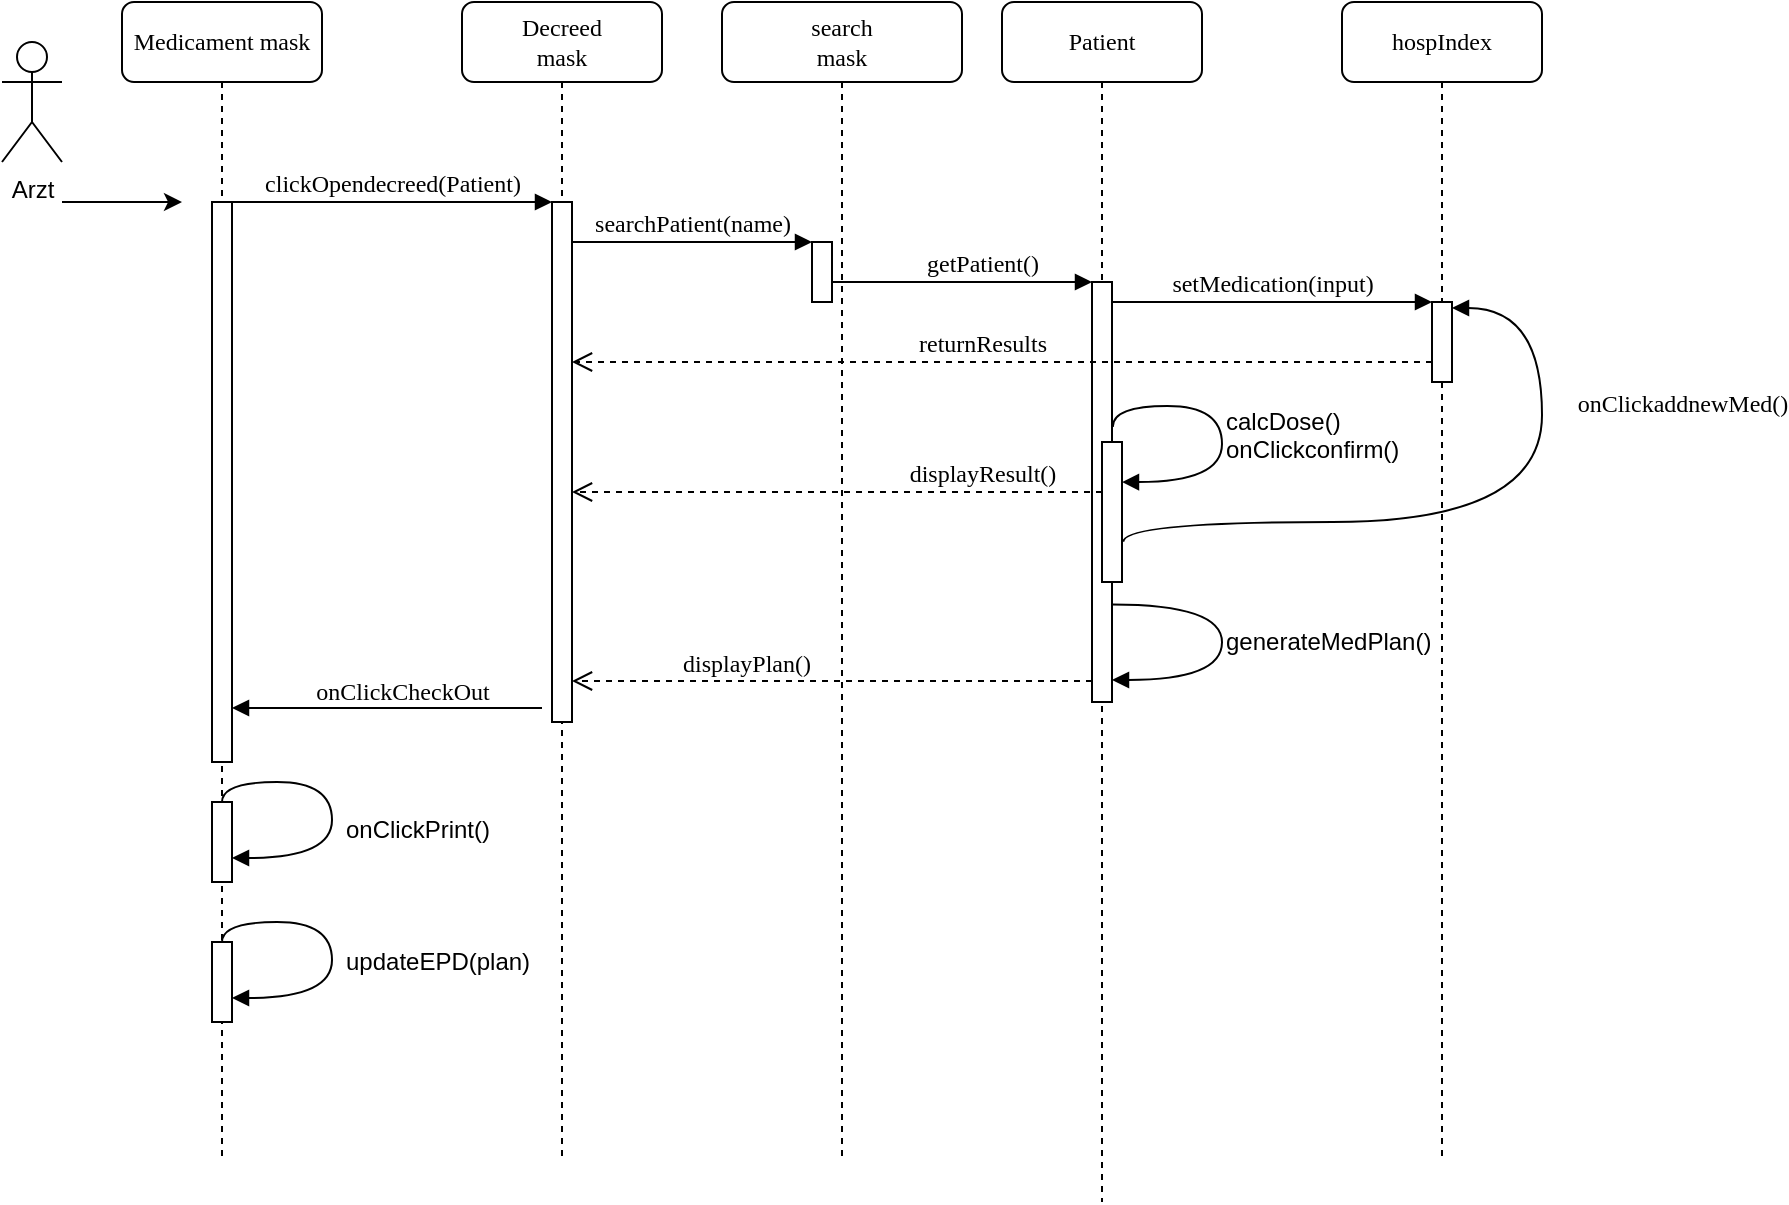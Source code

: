 <mxfile version="12.2.3" type="device" pages="1"><diagram name="Page-1" id="13e1069c-82ec-6db2-03f1-153e76fe0fe0"><mxGraphModel dx="929" dy="419" grid="1" gridSize="10" guides="1" tooltips="1" connect="1" arrows="1" fold="1" page="1" pageScale="1" pageWidth="1100" pageHeight="850" background="#ffffff" math="0" shadow="0"><root><mxCell id="0"/><mxCell id="1" parent="0"/><mxCell id="7baba1c4bc27f4b0-2" value="Decreed&lt;br&gt;mask" style="shape=umlLifeline;perimeter=lifelinePerimeter;whiteSpace=wrap;html=1;container=1;collapsible=0;recursiveResize=0;outlineConnect=0;rounded=1;shadow=0;comic=0;labelBackgroundColor=none;strokeWidth=1;fontFamily=Verdana;fontSize=12;align=center;size=40;" parent="1" vertex="1"><mxGeometry x="270" y="80" width="100" height="580" as="geometry"/></mxCell><mxCell id="7baba1c4bc27f4b0-10" value="" style="html=1;points=[];perimeter=orthogonalPerimeter;rounded=0;shadow=0;comic=0;labelBackgroundColor=none;strokeWidth=1;fontFamily=Verdana;fontSize=12;align=center;" parent="7baba1c4bc27f4b0-2" vertex="1"><mxGeometry x="45" y="100" width="10" height="260" as="geometry"/></mxCell><mxCell id="7baba1c4bc27f4b0-3" value="search&lt;br&gt;mask" style="shape=umlLifeline;perimeter=lifelinePerimeter;whiteSpace=wrap;html=1;container=1;collapsible=0;recursiveResize=0;outlineConnect=0;rounded=1;shadow=0;comic=0;labelBackgroundColor=none;strokeWidth=1;fontFamily=Verdana;fontSize=12;align=center;" parent="1" vertex="1"><mxGeometry x="400" y="80" width="120" height="580" as="geometry"/></mxCell><mxCell id="7baba1c4bc27f4b0-13" value="" style="html=1;points=[];perimeter=orthogonalPerimeter;rounded=0;shadow=0;comic=0;labelBackgroundColor=none;strokeWidth=1;fontFamily=Verdana;fontSize=12;align=center;" parent="7baba1c4bc27f4b0-3" vertex="1"><mxGeometry x="45" y="120" width="10" height="30" as="geometry"/></mxCell><mxCell id="7baba1c4bc27f4b0-4" value="Patient" style="shape=umlLifeline;perimeter=lifelinePerimeter;whiteSpace=wrap;html=1;container=1;collapsible=0;recursiveResize=0;outlineConnect=0;rounded=1;shadow=0;comic=0;labelBackgroundColor=none;strokeWidth=1;fontFamily=Verdana;fontSize=12;align=center;" parent="1" vertex="1"><mxGeometry x="540" y="80" width="100" height="600" as="geometry"/></mxCell><mxCell id="7baba1c4bc27f4b0-5" value="hospIndex" style="shape=umlLifeline;perimeter=lifelinePerimeter;whiteSpace=wrap;html=1;container=1;collapsible=0;recursiveResize=0;outlineConnect=0;rounded=1;shadow=0;comic=0;labelBackgroundColor=none;strokeWidth=1;fontFamily=Verdana;fontSize=12;align=center;" parent="1" vertex="1"><mxGeometry x="710" y="80" width="100" height="580" as="geometry"/></mxCell><mxCell id="7baba1c4bc27f4b0-19" value="" style="html=1;points=[];perimeter=orthogonalPerimeter;rounded=0;shadow=0;comic=0;labelBackgroundColor=none;strokeWidth=1;fontFamily=Verdana;fontSize=12;align=center;" parent="7baba1c4bc27f4b0-5" vertex="1"><mxGeometry x="45" y="150" width="10" height="40" as="geometry"/></mxCell><mxCell id="7baba1c4bc27f4b0-8" value="Medicament mask" style="shape=umlLifeline;perimeter=lifelinePerimeter;whiteSpace=wrap;html=1;container=1;collapsible=0;recursiveResize=0;outlineConnect=0;rounded=1;shadow=0;comic=0;labelBackgroundColor=none;strokeWidth=1;fontFamily=Verdana;fontSize=12;align=center;" parent="1" vertex="1"><mxGeometry x="100" y="80" width="100" height="580" as="geometry"/></mxCell><mxCell id="7baba1c4bc27f4b0-9" value="" style="html=1;points=[];perimeter=orthogonalPerimeter;rounded=0;shadow=0;comic=0;labelBackgroundColor=none;strokeWidth=1;fontFamily=Verdana;fontSize=12;align=center;" parent="7baba1c4bc27f4b0-8" vertex="1"><mxGeometry x="45" y="100" width="10" height="280" as="geometry"/></mxCell><mxCell id="XA_xyGBIzXewYwCnGn5W-21" value="" style="html=1;points=[];perimeter=orthogonalPerimeter;rounded=0;shadow=0;comic=0;labelBackgroundColor=none;strokeWidth=1;fontFamily=Verdana;fontSize=12;align=center;" vertex="1" parent="7baba1c4bc27f4b0-8"><mxGeometry x="45" y="400" width="10" height="40" as="geometry"/></mxCell><mxCell id="XA_xyGBIzXewYwCnGn5W-24" value="" style="html=1;points=[];perimeter=orthogonalPerimeter;rounded=0;shadow=0;comic=0;labelBackgroundColor=none;strokeWidth=1;fontFamily=Verdana;fontSize=12;align=center;" vertex="1" parent="7baba1c4bc27f4b0-8"><mxGeometry x="45" y="470" width="10" height="40" as="geometry"/></mxCell><mxCell id="7baba1c4bc27f4b0-16" value="" style="html=1;points=[];perimeter=orthogonalPerimeter;rounded=0;shadow=0;comic=0;labelBackgroundColor=none;strokeWidth=1;fontFamily=Verdana;fontSize=12;align=center;" parent="1" vertex="1"><mxGeometry x="585" y="220" width="10" height="210" as="geometry"/></mxCell><mxCell id="7baba1c4bc27f4b0-17" value="getPatient()" style="html=1;verticalAlign=bottom;endArrow=block;labelBackgroundColor=none;fontFamily=Verdana;fontSize=12;edgeStyle=elbowEdgeStyle;elbow=vertical;" parent="1" source="7baba1c4bc27f4b0-13" target="7baba1c4bc27f4b0-16" edge="1"><mxGeometry x="0.154" relative="1" as="geometry"><mxPoint x="510" y="220" as="sourcePoint"/><Array as="points"><mxPoint x="460" y="220"/></Array><mxPoint as="offset"/></mxGeometry></mxCell><mxCell id="7baba1c4bc27f4b0-20" value="setMedication(input)" style="html=1;verticalAlign=bottom;endArrow=block;entryX=0;entryY=0;labelBackgroundColor=none;fontFamily=Verdana;fontSize=12;edgeStyle=elbowEdgeStyle;elbow=vertical;" parent="1" source="7baba1c4bc27f4b0-16" target="7baba1c4bc27f4b0-19" edge="1"><mxGeometry relative="1" as="geometry"><mxPoint x="650" y="230" as="sourcePoint"/></mxGeometry></mxCell><mxCell id="7baba1c4bc27f4b0-21" value="returnResults" style="html=1;verticalAlign=bottom;endArrow=open;dashed=1;endSize=8;labelBackgroundColor=none;fontFamily=Verdana;fontSize=12;edgeStyle=elbowEdgeStyle;elbow=vertical;" parent="1" source="7baba1c4bc27f4b0-19" target="7baba1c4bc27f4b0-10" edge="1"><mxGeometry x="0.046" relative="1" as="geometry"><mxPoint x="330" y="260" as="targetPoint"/><Array as="points"><mxPoint x="670" y="260"/><mxPoint x="700" y="260"/></Array><mxPoint as="offset"/></mxGeometry></mxCell><mxCell id="7baba1c4bc27f4b0-11" value="clickOpendecreed(Patient)" style="html=1;verticalAlign=bottom;endArrow=block;entryX=0;entryY=0;labelBackgroundColor=none;fontFamily=Verdana;fontSize=12;edgeStyle=elbowEdgeStyle;elbow=vertical;" parent="1" source="7baba1c4bc27f4b0-9" target="7baba1c4bc27f4b0-10" edge="1"><mxGeometry relative="1" as="geometry"><mxPoint x="220" y="190" as="sourcePoint"/></mxGeometry></mxCell><mxCell id="7baba1c4bc27f4b0-14" value="searchPatient(name)" style="html=1;verticalAlign=bottom;endArrow=block;entryX=0;entryY=0;labelBackgroundColor=none;fontFamily=Verdana;fontSize=12;edgeStyle=elbowEdgeStyle;elbow=vertical;" parent="1" source="7baba1c4bc27f4b0-10" target="7baba1c4bc27f4b0-13" edge="1"><mxGeometry relative="1" as="geometry"><mxPoint x="370" y="200" as="sourcePoint"/></mxGeometry></mxCell><mxCell id="7baba1c4bc27f4b0-34" value="" style="html=1;points=[];perimeter=orthogonalPerimeter;rounded=0;shadow=0;comic=0;labelBackgroundColor=none;strokeWidth=1;fontFamily=Verdana;fontSize=12;align=center;" parent="1" vertex="1"><mxGeometry x="590" y="300" width="10" height="70" as="geometry"/></mxCell><mxCell id="7baba1c4bc27f4b0-35" value="" style="html=1;verticalAlign=bottom;endArrow=block;labelBackgroundColor=none;fontFamily=Verdana;fontSize=12;elbow=vertical;edgeStyle=orthogonalEdgeStyle;curved=1;entryX=1;entryY=0.286;entryPerimeter=0;exitX=1.038;exitY=0.345;exitPerimeter=0;" parent="1" source="7baba1c4bc27f4b0-16" target="7baba1c4bc27f4b0-34" edge="1"><mxGeometry relative="1" as="geometry"><mxPoint x="465" y="230" as="sourcePoint"/><mxPoint x="595" y="230" as="targetPoint"/><Array as="points"><mxPoint x="650" y="282"/><mxPoint x="650" y="320"/></Array></mxGeometry></mxCell><mxCell id="7baba1c4bc27f4b0-36" value="onClickaddnewMed()" style="html=1;verticalAlign=bottom;endArrow=block;labelBackgroundColor=none;fontFamily=Verdana;fontSize=12;elbow=vertical;edgeStyle=orthogonalEdgeStyle;curved=1;exitX=1.066;exitY=0.713;exitPerimeter=0;entryX=1;entryY=0.075;entryDx=0;entryDy=0;entryPerimeter=0;" parent="1" source="7baba1c4bc27f4b0-34" edge="1" target="7baba1c4bc27f4b0-19"><mxGeometry x="0.449" y="-70" relative="1" as="geometry"><mxPoint x="610.333" y="350" as="sourcePoint"/><mxPoint x="595" y="389" as="targetPoint"/><Array as="points"><mxPoint x="601" y="340"/><mxPoint x="810" y="340"/><mxPoint x="810" y="233"/></Array><mxPoint as="offset"/></mxGeometry></mxCell><mxCell id="XA_xyGBIzXewYwCnGn5W-2" value="Arzt" style="shape=umlActor;verticalLabelPosition=bottom;labelBackgroundColor=#ffffff;verticalAlign=top;html=1;outlineConnect=0;" vertex="1" parent="1"><mxGeometry x="40" y="100" width="30" height="60" as="geometry"/></mxCell><mxCell id="XA_xyGBIzXewYwCnGn5W-7" value="" style="endArrow=classic;html=1;" edge="1" parent="1"><mxGeometry width="50" height="50" relative="1" as="geometry"><mxPoint x="70" y="180" as="sourcePoint"/><mxPoint x="130" y="180" as="targetPoint"/></mxGeometry></mxCell><mxCell id="XA_xyGBIzXewYwCnGn5W-9" value="calcDose()&lt;br&gt;onClickconfirm()" style="text;html=1;resizable=0;points=[];autosize=1;align=left;verticalAlign=top;spacingTop=-4;" vertex="1" parent="1"><mxGeometry x="650" y="280" width="100" height="30" as="geometry"/></mxCell><mxCell id="XA_xyGBIzXewYwCnGn5W-12" value="" style="html=1;verticalAlign=bottom;endArrow=block;labelBackgroundColor=none;fontFamily=Verdana;fontSize=12;elbow=vertical;edgeStyle=orthogonalEdgeStyle;curved=1;exitX=1.038;exitY=0.345;exitPerimeter=0;" edge="1" parent="1" target="7baba1c4bc27f4b0-16"><mxGeometry relative="1" as="geometry"><mxPoint x="595.235" y="381.294" as="sourcePoint"/><mxPoint x="599.941" y="418.941" as="targetPoint"/><Array as="points"><mxPoint x="650" y="381"/><mxPoint x="650" y="419"/></Array></mxGeometry></mxCell><mxCell id="XA_xyGBIzXewYwCnGn5W-13" value="generateMedPlan()" style="text;html=1;resizable=0;points=[];autosize=1;align=left;verticalAlign=top;spacingTop=-4;" vertex="1" parent="1"><mxGeometry x="650" y="390" width="120" height="20" as="geometry"/></mxCell><mxCell id="XA_xyGBIzXewYwCnGn5W-15" value="onClickCheckOut" style="html=1;verticalAlign=bottom;endArrow=block;labelBackgroundColor=none;fontFamily=Verdana;fontSize=12;" edge="1" parent="1"><mxGeometry x="-0.093" y="1" relative="1" as="geometry"><mxPoint x="310" y="433" as="sourcePoint"/><mxPoint x="155" y="433" as="targetPoint"/><mxPoint as="offset"/></mxGeometry></mxCell><mxCell id="XA_xyGBIzXewYwCnGn5W-16" value="displayResult()" style="html=1;verticalAlign=bottom;endArrow=open;dashed=1;endSize=8;labelBackgroundColor=none;fontFamily=Verdana;fontSize=12;edgeStyle=elbowEdgeStyle;elbow=vertical;" edge="1" parent="1" target="7baba1c4bc27f4b0-10"><mxGeometry x="-0.358" y="-25" relative="1" as="geometry"><mxPoint x="330" y="325" as="targetPoint"/><Array as="points"><mxPoint x="505" y="325"/><mxPoint x="535" y="325"/></Array><mxPoint x="590" y="325" as="sourcePoint"/><mxPoint x="25" y="25" as="offset"/></mxGeometry></mxCell><mxCell id="XA_xyGBIzXewYwCnGn5W-18" value="displayPlan()" style="html=1;verticalAlign=bottom;endArrow=open;dashed=1;endSize=8;labelBackgroundColor=none;fontFamily=Verdana;fontSize=12;edgeStyle=elbowEdgeStyle;elbow=vertical;" edge="1" parent="1" target="7baba1c4bc27f4b0-10"><mxGeometry x="0.333" relative="1" as="geometry"><mxPoint x="330" y="420" as="targetPoint"/><Array as="points"><mxPoint x="500" y="419.5"/><mxPoint x="530" y="419.5"/></Array><mxPoint x="585" y="419.5" as="sourcePoint"/><mxPoint as="offset"/></mxGeometry></mxCell><mxCell id="XA_xyGBIzXewYwCnGn5W-22" value="" style="html=1;verticalAlign=bottom;endArrow=block;labelBackgroundColor=none;fontFamily=Verdana;fontSize=12;elbow=vertical;edgeStyle=orthogonalEdgeStyle;curved=1;entryX=1;entryY=0.286;entryPerimeter=0;exitX=1.038;exitY=0.345;exitPerimeter=0;" edge="1" parent="1"><mxGeometry relative="1" as="geometry"><mxPoint x="150" y="480" as="sourcePoint"/><mxPoint x="155" y="508" as="targetPoint"/><Array as="points"><mxPoint x="205" y="470"/><mxPoint x="205" y="508"/></Array></mxGeometry></mxCell><mxCell id="XA_xyGBIzXewYwCnGn5W-23" value="onClickPrint()" style="text;html=1;" vertex="1" parent="1"><mxGeometry x="210" y="480" width="120" height="30" as="geometry"/></mxCell><mxCell id="XA_xyGBIzXewYwCnGn5W-25" value="" style="html=1;verticalAlign=bottom;endArrow=block;labelBackgroundColor=none;fontFamily=Verdana;fontSize=12;elbow=vertical;edgeStyle=orthogonalEdgeStyle;curved=1;entryX=1;entryY=0.286;entryPerimeter=0;exitX=1.038;exitY=0.345;exitPerimeter=0;" edge="1" parent="1"><mxGeometry relative="1" as="geometry"><mxPoint x="150" y="550" as="sourcePoint"/><mxPoint x="155" y="578" as="targetPoint"/><Array as="points"><mxPoint x="205" y="540"/><mxPoint x="205" y="578"/></Array></mxGeometry></mxCell><mxCell id="XA_xyGBIzXewYwCnGn5W-28" value="updateEPD(plan)" style="text;html=1;resizable=0;points=[];autosize=1;align=left;verticalAlign=top;spacingTop=-4;" vertex="1" parent="1"><mxGeometry x="210" y="550" width="110" height="20" as="geometry"/></mxCell></root></mxGraphModel></diagram></mxfile>